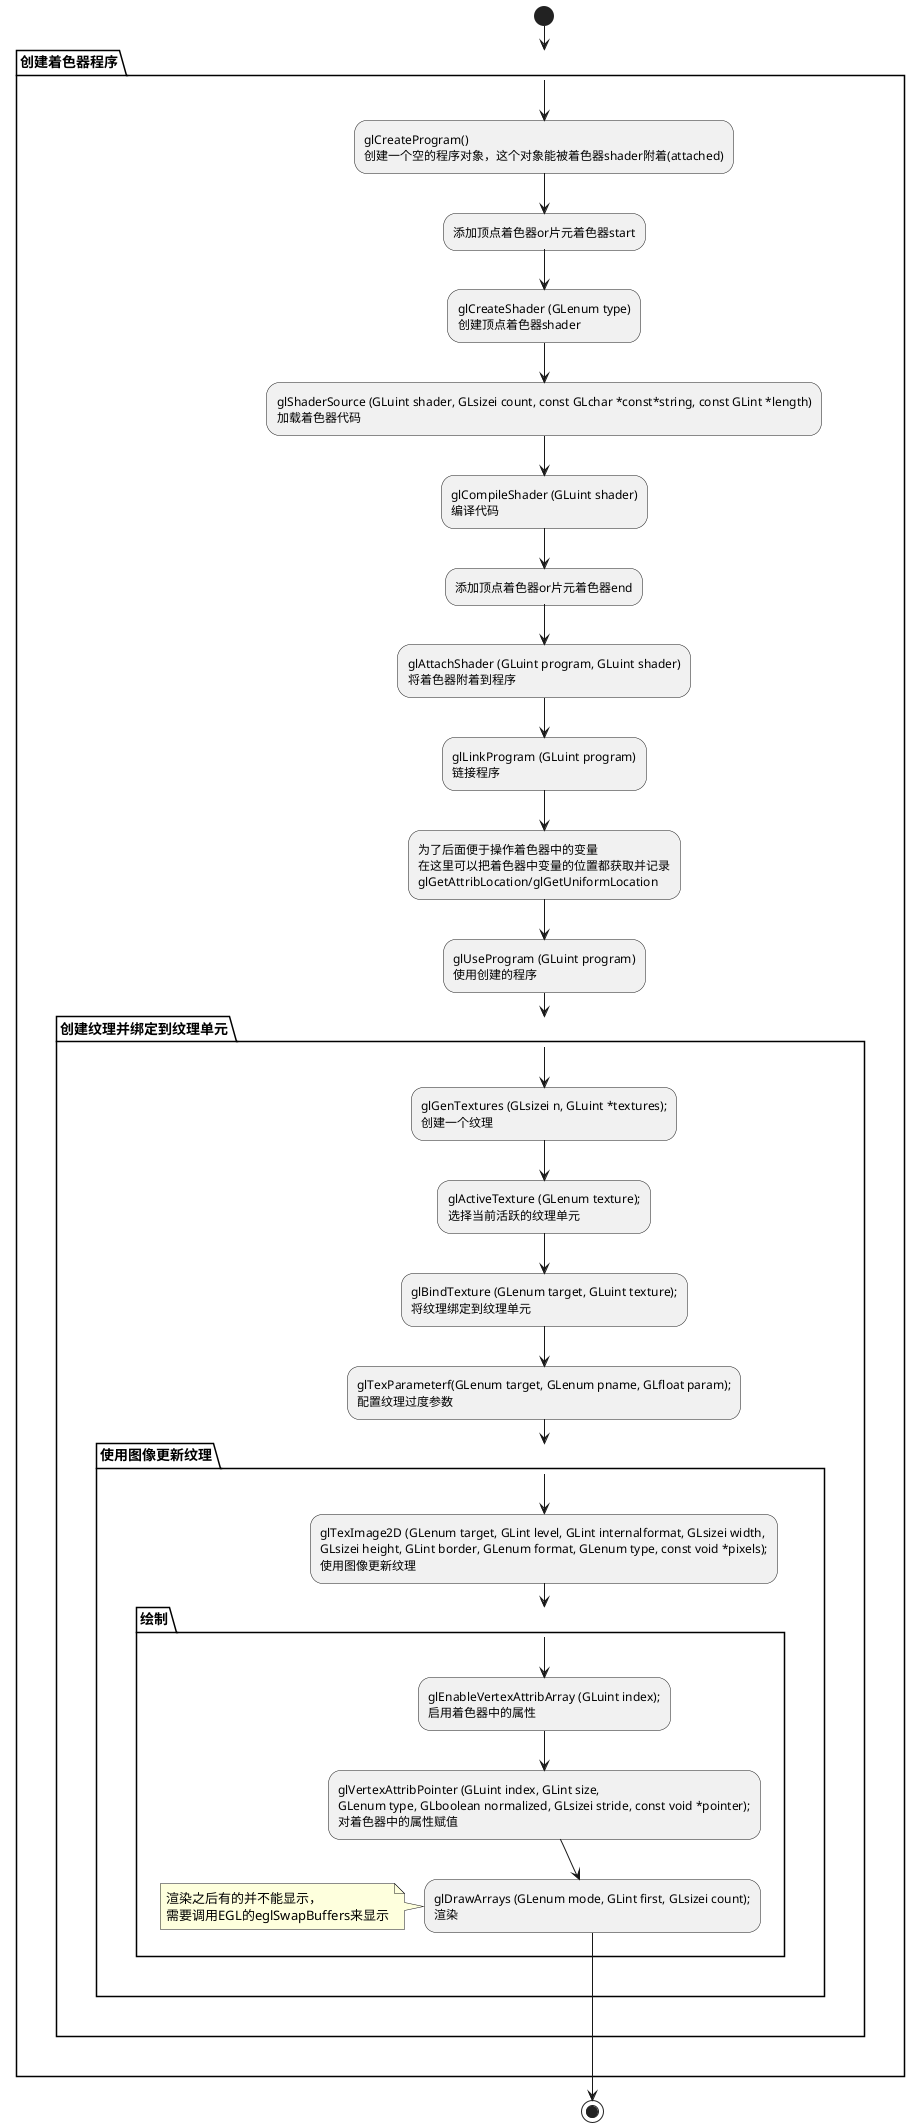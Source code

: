 @startuml
(*)  --> 创建着色器程序
partition 创建着色器程序 {
--> glCreateProgram()\n创建一个空的程序对象，这个对象能被着色器shader附着(attached)
--> 添加顶点着色器or片元着色器start
--> glCreateShader (GLenum type)\n创建顶点着色器shader
--> glShaderSource (GLuint shader, GLsizei count, const GLchar *const*string, const GLint *length)\n加载着色器代码
--> glCompileShader (GLuint shader)\n编译代码
--> 添加顶点着色器or片元着色器end
--> glAttachShader (GLuint program, GLuint shader)\n将着色器附着到程序
--> glLinkProgram (GLuint program)\n链接程序
--> "为了后面便于操作着色器中的变量
在这里可以把着色器中变量的位置都获取并记录
glGetAttribLocation/glGetUniformLocation"
--> glUseProgram (GLuint program)\n使用创建的程序

--> 创建纹理并绑定到纹理单元
}

partition 创建纹理并绑定到纹理单元 {
--> glGenTextures (GLsizei n, GLuint *textures);\n创建一个纹理
--> glActiveTexture (GLenum texture);\n选择当前活跃的纹理单元
--> glBindTexture (GLenum target, GLuint texture);\n将纹理绑定到纹理单元
--> "glTexParameterf(GLenum target, GLenum pname, GLfloat param);
配置纹理过度参数"
--> 使用图像更新纹理
}

partition 使用图像更新纹理 {
--> "glTexImage2D (GLenum target, GLint level, GLint internalformat, GLsizei width,
                  GLsizei height, GLint border, GLenum format, GLenum type, const void *pixels);
                  使用图像更新纹理"
--> 绘制
}

partition 绘制 {
--> glEnableVertexAttribArray (GLuint index);\n启用着色器中的属性
--> "glVertexAttribPointer (GLuint index, GLint size,
GLenum type, GLboolean normalized, GLsizei stride, const void *pointer);
对着色器中的属性赋值"
--> "glDrawArrays (GLenum mode, GLint first, GLsizei count);
渲染"
note left
   渲染之后有的并不能显示，
   需要调用EGL的eglSwapBuffers来显示
end note
}

-->(*)
@enduml